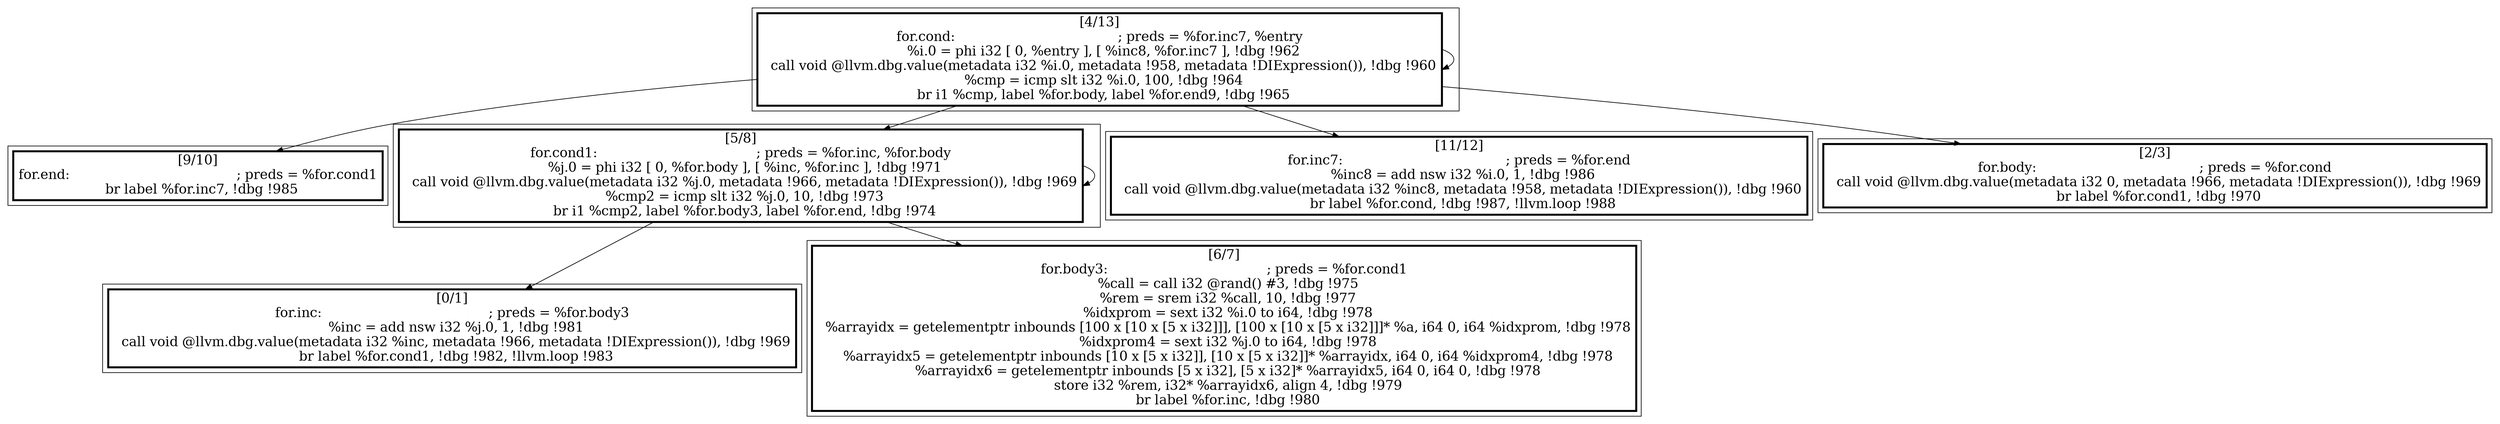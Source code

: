 
digraph G {



node155->node156 [ ]
node157->node157 [ ]
node155->node154 [ ]
node155->node159 [ ]
node157->node153 [ ]
node155->node157 [ ]
node157->node158 [ ]
node155->node155 [ ]


subgraph cluster6 {


node159 [penwidth=3.0,fontsize=20,shape=rectangle,label="[2/3]
for.body:                                         ; preds = %for.cond
  call void @llvm.dbg.value(metadata i32 0, metadata !966, metadata !DIExpression()), !dbg !969
  br label %for.cond1, !dbg !970
" ]



}

subgraph cluster0 {


node153 [penwidth=3.0,fontsize=20,shape=rectangle,label="[0/1]
for.inc:                                          ; preds = %for.body3
  %inc = add nsw i32 %j.0, 1, !dbg !981
  call void @llvm.dbg.value(metadata i32 %inc, metadata !966, metadata !DIExpression()), !dbg !969
  br label %for.cond1, !dbg !982, !llvm.loop !983
" ]



}

subgraph cluster5 {


node158 [penwidth=3.0,fontsize=20,shape=rectangle,label="[6/7]
for.body3:                                        ; preds = %for.cond1
  %call = call i32 @rand() #3, !dbg !975
  %rem = srem i32 %call, 10, !dbg !977
  %idxprom = sext i32 %i.0 to i64, !dbg !978
  %arrayidx = getelementptr inbounds [100 x [10 x [5 x i32]]], [100 x [10 x [5 x i32]]]* %a, i64 0, i64 %idxprom, !dbg !978
  %idxprom4 = sext i32 %j.0 to i64, !dbg !978
  %arrayidx5 = getelementptr inbounds [10 x [5 x i32]], [10 x [5 x i32]]* %arrayidx, i64 0, i64 %idxprom4, !dbg !978
  %arrayidx6 = getelementptr inbounds [5 x i32], [5 x i32]* %arrayidx5, i64 0, i64 0, !dbg !978
  store i32 %rem, i32* %arrayidx6, align 4, !dbg !979
  br label %for.inc, !dbg !980
" ]



}

subgraph cluster1 {


node154 [penwidth=3.0,fontsize=20,shape=rectangle,label="[11/12]
for.inc7:                                         ; preds = %for.end
  %inc8 = add nsw i32 %i.0, 1, !dbg !986
  call void @llvm.dbg.value(metadata i32 %inc8, metadata !958, metadata !DIExpression()), !dbg !960
  br label %for.cond, !dbg !987, !llvm.loop !988
" ]



}

subgraph cluster2 {


node155 [penwidth=3.0,fontsize=20,shape=rectangle,label="[4/13]
for.cond:                                         ; preds = %for.inc7, %entry
  %i.0 = phi i32 [ 0, %entry ], [ %inc8, %for.inc7 ], !dbg !962
  call void @llvm.dbg.value(metadata i32 %i.0, metadata !958, metadata !DIExpression()), !dbg !960
  %cmp = icmp slt i32 %i.0, 100, !dbg !964
  br i1 %cmp, label %for.body, label %for.end9, !dbg !965
" ]



}

subgraph cluster3 {


node156 [penwidth=3.0,fontsize=20,shape=rectangle,label="[9/10]
for.end:                                          ; preds = %for.cond1
  br label %for.inc7, !dbg !985
" ]



}

subgraph cluster4 {


node157 [penwidth=3.0,fontsize=20,shape=rectangle,label="[5/8]
for.cond1:                                        ; preds = %for.inc, %for.body
  %j.0 = phi i32 [ 0, %for.body ], [ %inc, %for.inc ], !dbg !971
  call void @llvm.dbg.value(metadata i32 %j.0, metadata !966, metadata !DIExpression()), !dbg !969
  %cmp2 = icmp slt i32 %j.0, 10, !dbg !973
  br i1 %cmp2, label %for.body3, label %for.end, !dbg !974
" ]



}

}
